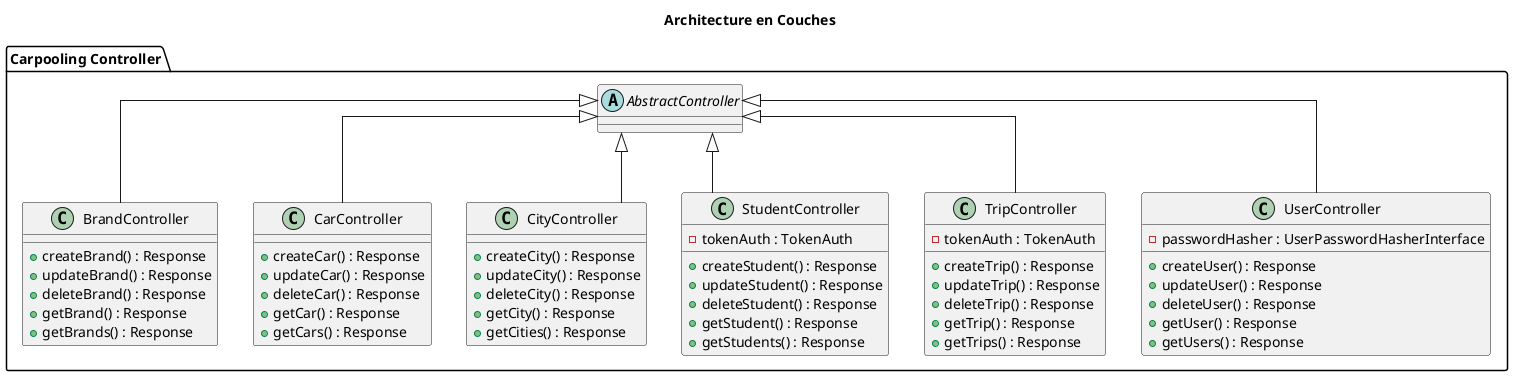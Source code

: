 @startuml
skinparam linetype ortho
top to bottom direction

title Architecture en Couches

package "Carpooling Controller"  as controller {
abstract class AbstractController  {
}
class BrandController {
    +createBrand() : Response
    +updateBrand() : Response
    +deleteBrand() : Response
    +getBrand() : Response
    +getBrands() : Response
}
class CarController {
    +createCar() : Response
    +updateCar() : Response
    +deleteCar() : Response
    +getCar() : Response
    +getCars() : Response
}
class CityController {
    +createCity() : Response
    +updateCity() : Response
    +deleteCity() : Response
    +getCity() : Response
    +getCities() : Response
}
class StudentController {
    -tokenAuth : TokenAuth
    +createStudent() : Response
    +updateStudent() : Response
    +deleteStudent() : Response
    +getStudent() : Response
    +getStudents() : Response
}
class TripController {
    -tokenAuth : TokenAuth
    +createTrip() : Response
    +updateTrip() : Response
    +deleteTrip() : Response
    +getTrip() : Response
    +getTrips() : Response
}
class UserController {
    -passwordHasher : UserPasswordHasherInterface
    +createUser() : Response
    +updateUser() : Response
    +deleteUser() : Response
    +getUser() : Response
    +getUsers() : Response
}
AbstractController ^-down- BrandController
AbstractController ^-down- CarController
AbstractController ^-down- CityController
AbstractController ^-down- StudentController
AbstractController ^-down- TripController
AbstractController ^-down- UserController

@enduml